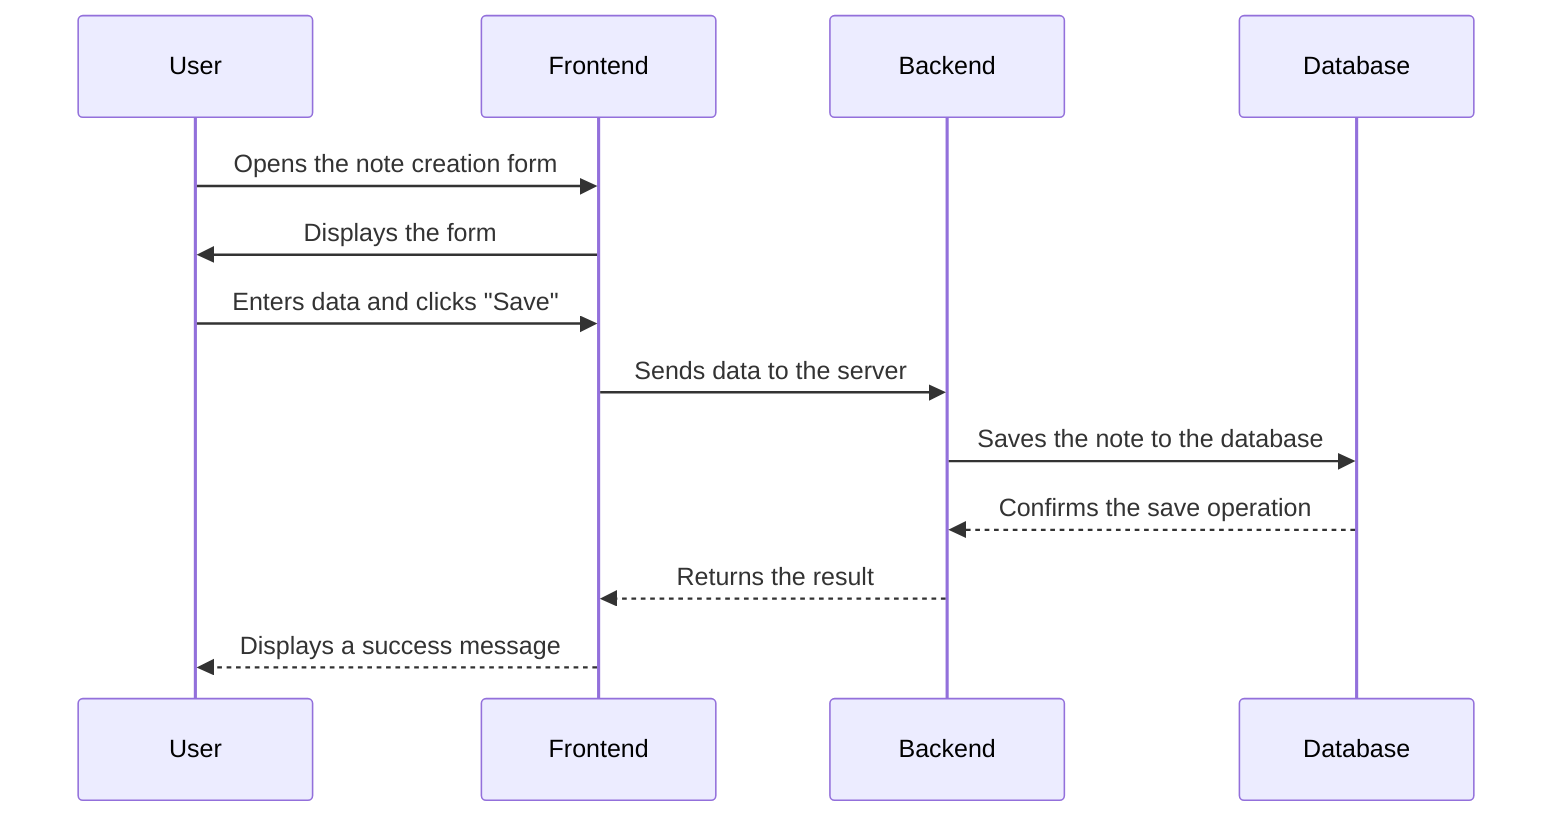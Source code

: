 sequenceDiagram
    participant User
    participant Frontend
    participant Backend
    participant Database

    User->>Frontend: Opens the note creation form
    Frontend->>User: Displays the form
    User->>Frontend: Enters data and clicks "Save"
    Frontend->>Backend: Sends data to the server
    Backend->>Database: Saves the note to the database
    Database-->>Backend: Confirms the save operation
    Backend-->>Frontend: Returns the result
    Frontend-->>User: Displays a success message